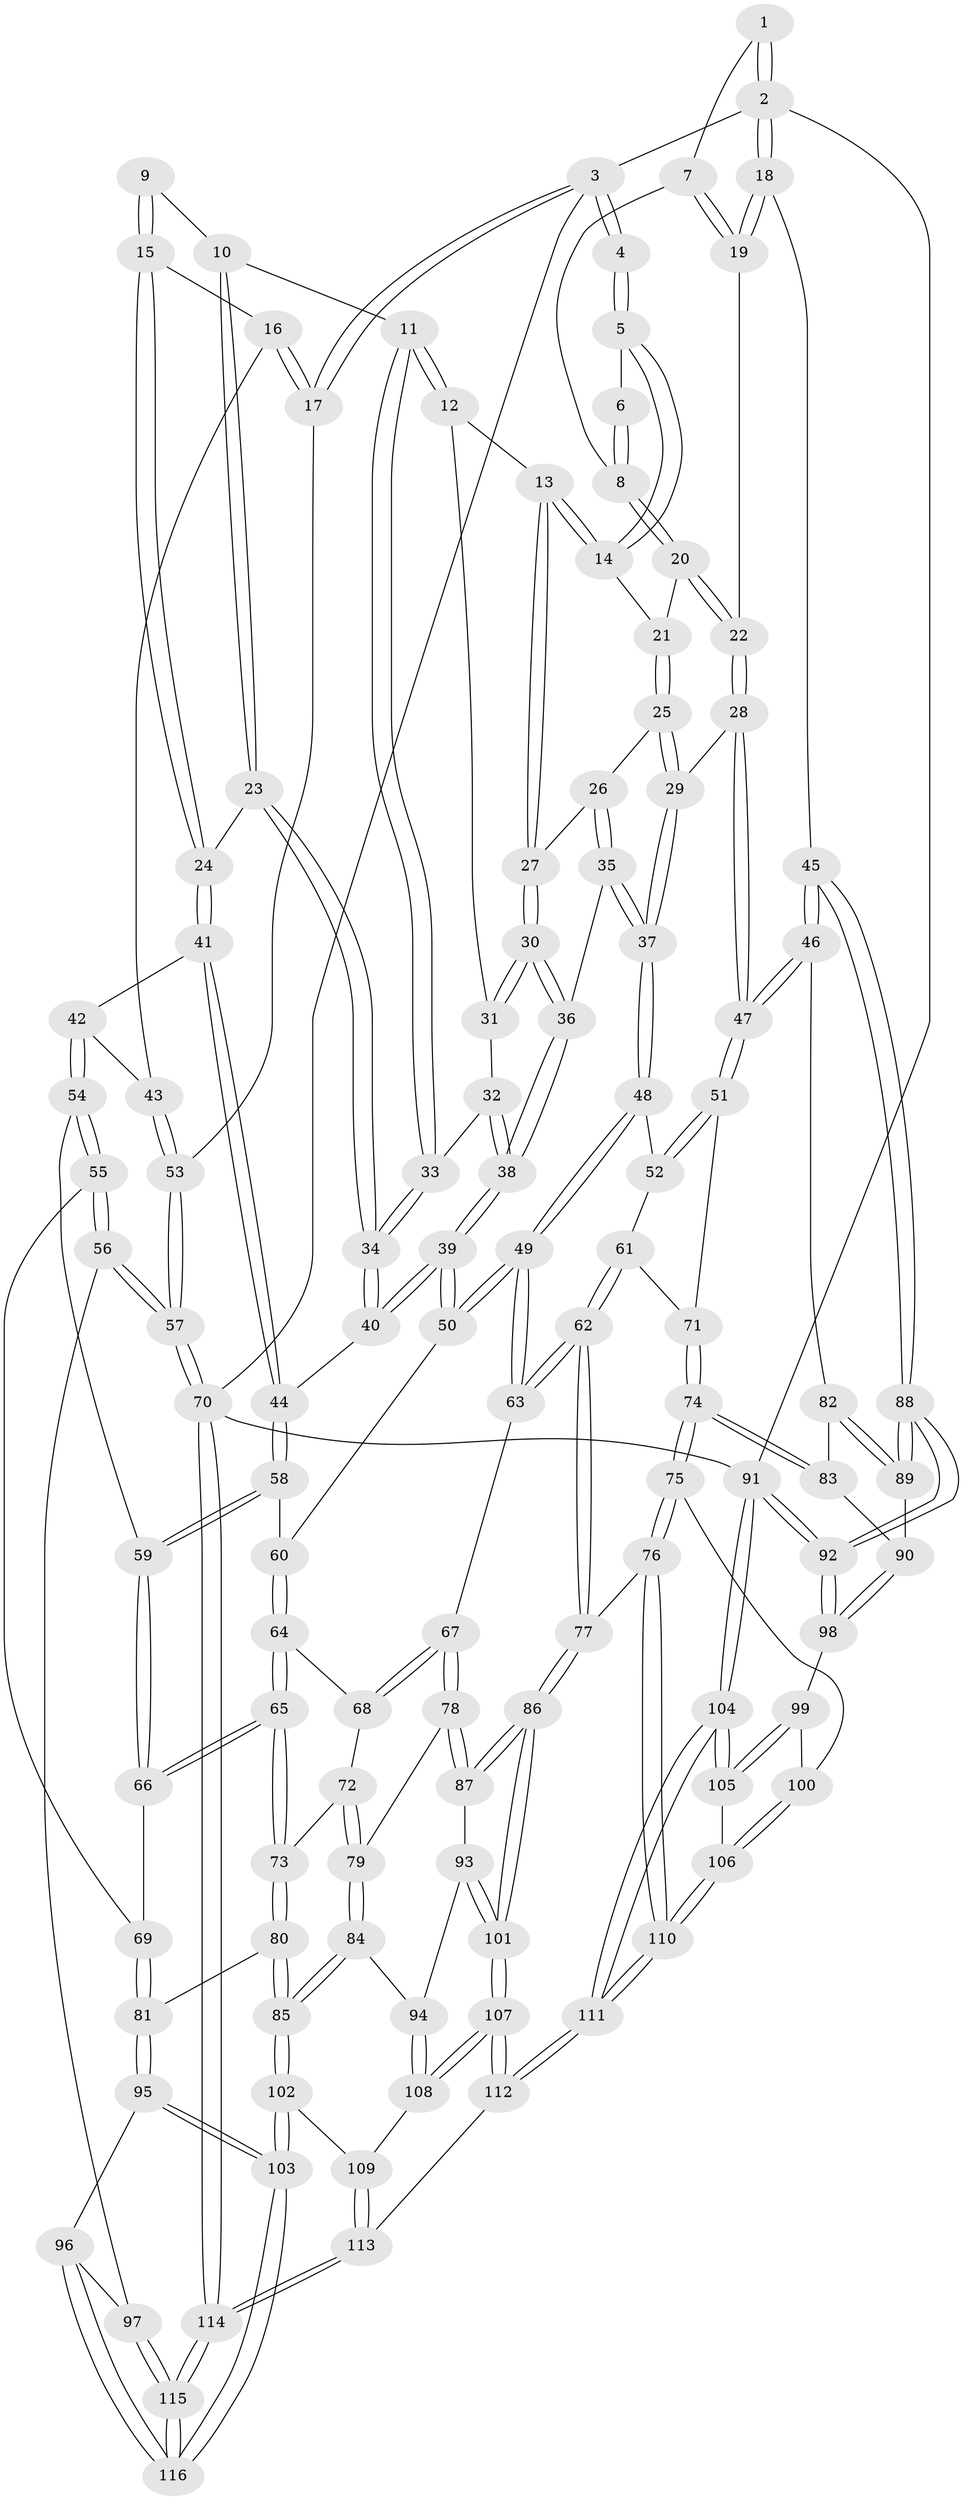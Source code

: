 // coarse degree distribution, {3: 0.11267605633802817, 6: 0.056338028169014086, 5: 0.4225352112676056, 4: 0.4084507042253521}
// Generated by graph-tools (version 1.1) at 2025/42/03/06/25 10:42:28]
// undirected, 116 vertices, 287 edges
graph export_dot {
graph [start="1"]
  node [color=gray90,style=filled];
  1 [pos="+1+0"];
  2 [pos="+1+0"];
  3 [pos="+0+0"];
  4 [pos="+0.26206598023605543+0"];
  5 [pos="+0.697852638274553+0"];
  6 [pos="+0.712327596146336+0"];
  7 [pos="+0.8944331561626689+0.06733052890123331"];
  8 [pos="+0.8371694375846388+0.06760578838747322"];
  9 [pos="+0.2636154778148545+0"];
  10 [pos="+0.2890862132253207+0.00943000660166881"];
  11 [pos="+0.39240146748934185+0.11369317662983441"];
  12 [pos="+0.4983420575454318+0.11493674533476794"];
  13 [pos="+0.5398186236861556+0.09930257360241147"];
  14 [pos="+0.6611145567502096+0"];
  15 [pos="+0+0.158805554302637"];
  16 [pos="+0+0.158787828071514"];
  17 [pos="+0+0.10190269619353716"];
  18 [pos="+1+0.18182483837631552"];
  19 [pos="+1+0.18341842691468396"];
  20 [pos="+0.8301287871567623+0.14220397469396873"];
  21 [pos="+0.7282306562261486+0.1353336759963611"];
  22 [pos="+0.8890418570915724+0.20634799754287717"];
  23 [pos="+0.14685123650379353+0.1790628473264345"];
  24 [pos="+0.12113238419509612+0.18703936844971042"];
  25 [pos="+0.6954820599096038+0.19487884713661874"];
  26 [pos="+0.6549859135846571+0.1992864013186727"];
  27 [pos="+0.6161929673428228+0.1841106606147854"];
  28 [pos="+0.8067537610902383+0.303638742575992"];
  29 [pos="+0.7726938670627734+0.3017325957757047"];
  30 [pos="+0.5405628499424524+0.28305847859246935"];
  31 [pos="+0.5074595513603823+0.18068225088461545"];
  32 [pos="+0.45865563977456236+0.2715428189291939"];
  33 [pos="+0.38076544370794596+0.18505492394735276"];
  34 [pos="+0.30155048111269556+0.3063205862639732"];
  35 [pos="+0.6211462522343226+0.31117889778630603"];
  36 [pos="+0.5364616563068847+0.3108131852783876"];
  37 [pos="+0.6914767026061517+0.35844683751570616"];
  38 [pos="+0.49919779583791873+0.34211682488033635"];
  39 [pos="+0.48044269134251266+0.3818233747701755"];
  40 [pos="+0.30479442006225915+0.33205262033042193"];
  41 [pos="+0.12011392905937633+0.3443347154072251"];
  42 [pos="+0.0727667059161425+0.39203040940263034"];
  43 [pos="+0.05761218966154182+0.38747410146365197"];
  44 [pos="+0.26656935354816363+0.38742952898623073"];
  45 [pos="+1+0.487589232247749"];
  46 [pos="+0.9529314174751822+0.5101190507542432"];
  47 [pos="+0.9299550541934534+0.5052760343648998"];
  48 [pos="+0.6690363773375818+0.4506600343208911"];
  49 [pos="+0.538369582879695+0.5078665327699803"];
  50 [pos="+0.49043646433051+0.41929960737138094"];
  51 [pos="+0.9204756429542689+0.5080955186536865"];
  52 [pos="+0.6990813274678792+0.4676454121426902"];
  53 [pos="+0+0.36741327062502105"];
  54 [pos="+0.10465650780032536+0.5107394815004722"];
  55 [pos="+0+0.6238184738258338"];
  56 [pos="+0+0.7207418832710804"];
  57 [pos="+0+0.7201566372447874"];
  58 [pos="+0.262171614285829+0.4317879845972077"];
  59 [pos="+0.15054622515968258+0.5079994456421887"];
  60 [pos="+0.3063305741872964+0.4852407356127585"];
  61 [pos="+0.7176843954806702+0.5885518161230677"];
  62 [pos="+0.6451861068494995+0.6553056048364344"];
  63 [pos="+0.528661584396098+0.5503228808743507"];
  64 [pos="+0.3258933085806172+0.5420115892821988"];
  65 [pos="+0.27332191453302074+0.6088535048561792"];
  66 [pos="+0.22950875451015681+0.5956893051348614"];
  67 [pos="+0.4884220998521579+0.5800580399249583"];
  68 [pos="+0.4198193561605661+0.5677008187572642"];
  69 [pos="+0.1674621638091309+0.644127034783374"];
  70 [pos="+0+1"];
  71 [pos="+0.836526345617441+0.5750086868642743"];
  72 [pos="+0.33535691326053335+0.6464716968233668"];
  73 [pos="+0.2782809789130012+0.6315992411105499"];
  74 [pos="+0.7580735048221923+0.7239112118453496"];
  75 [pos="+0.6997954339155452+0.7753165630830592"];
  76 [pos="+0.697166303895529+0.7757984921662368"];
  77 [pos="+0.6911353984514201+0.7736499985972095"];
  78 [pos="+0.4470985427758082+0.6888128492646347"];
  79 [pos="+0.42662275856909304+0.6987398815902095"];
  80 [pos="+0.25616535067068424+0.7530337434778684"];
  81 [pos="+0.23892611287268567+0.7522238944468362"];
  82 [pos="+0.9152500680954364+0.6475860259323668"];
  83 [pos="+0.8807459571630445+0.7055315466156197"];
  84 [pos="+0.3154569468124999+0.7969561540913748"];
  85 [pos="+0.31128484090959263+0.7970822292821657"];
  86 [pos="+0.5732169421352321+0.8238735993494749"];
  87 [pos="+0.5075804272316404+0.7653857001099177"];
  88 [pos="+1+0.8823249013359508"];
  89 [pos="+0.9556572133713165+0.7455815190391218"];
  90 [pos="+0.8964362261320571+0.7570924712135534"];
  91 [pos="+1+1"];
  92 [pos="+1+0.9070607639640103"];
  93 [pos="+0.41423821267611605+0.8194594579292408"];
  94 [pos="+0.3581681266109343+0.8289690168211363"];
  95 [pos="+0.1107813984830492+0.7830611607046676"];
  96 [pos="+0+0.7584666688276068"];
  97 [pos="+0+0.7482140082685461"];
  98 [pos="+0.8747347637188148+0.8104636357698202"];
  99 [pos="+0.8522370410987268+0.821951257037962"];
  100 [pos="+0.8145201091378614+0.8168305420840529"];
  101 [pos="+0.5600249704017496+0.8464379780085356"];
  102 [pos="+0.263478655706201+0.8993687931214884"];
  103 [pos="+0.21396886380323282+0.9474694724659153"];
  104 [pos="+1+1"];
  105 [pos="+0.8737897369499427+0.8782734890380949"];
  106 [pos="+0.8171080098373855+0.9237042923808847"];
  107 [pos="+0.5090744245446388+0.9622631026061105"];
  108 [pos="+0.4186410210491235+0.9084936881895206"];
  109 [pos="+0.34158844813351785+0.9496050640990614"];
  110 [pos="+0.7558818767258972+1"];
  111 [pos="+0.7650171842986409+1"];
  112 [pos="+0.5474532684820995+1"];
  113 [pos="+0.33841125803702193+1"];
  114 [pos="+0.18793438340253663+1"];
  115 [pos="+0.18345519695819668+1"];
  116 [pos="+0.18326507867806782+1"];
  1 -- 2;
  1 -- 2;
  1 -- 7;
  2 -- 3;
  2 -- 18;
  2 -- 18;
  2 -- 91;
  3 -- 4;
  3 -- 4;
  3 -- 17;
  3 -- 17;
  3 -- 70;
  4 -- 5;
  4 -- 5;
  5 -- 6;
  5 -- 14;
  5 -- 14;
  6 -- 8;
  6 -- 8;
  7 -- 8;
  7 -- 19;
  7 -- 19;
  8 -- 20;
  8 -- 20;
  9 -- 10;
  9 -- 15;
  9 -- 15;
  10 -- 11;
  10 -- 23;
  10 -- 23;
  11 -- 12;
  11 -- 12;
  11 -- 33;
  11 -- 33;
  12 -- 13;
  12 -- 31;
  13 -- 14;
  13 -- 14;
  13 -- 27;
  13 -- 27;
  14 -- 21;
  15 -- 16;
  15 -- 24;
  15 -- 24;
  16 -- 17;
  16 -- 17;
  16 -- 43;
  17 -- 53;
  18 -- 19;
  18 -- 19;
  18 -- 45;
  19 -- 22;
  20 -- 21;
  20 -- 22;
  20 -- 22;
  21 -- 25;
  21 -- 25;
  22 -- 28;
  22 -- 28;
  23 -- 24;
  23 -- 34;
  23 -- 34;
  24 -- 41;
  24 -- 41;
  25 -- 26;
  25 -- 29;
  25 -- 29;
  26 -- 27;
  26 -- 35;
  26 -- 35;
  27 -- 30;
  27 -- 30;
  28 -- 29;
  28 -- 47;
  28 -- 47;
  29 -- 37;
  29 -- 37;
  30 -- 31;
  30 -- 31;
  30 -- 36;
  30 -- 36;
  31 -- 32;
  32 -- 33;
  32 -- 38;
  32 -- 38;
  33 -- 34;
  33 -- 34;
  34 -- 40;
  34 -- 40;
  35 -- 36;
  35 -- 37;
  35 -- 37;
  36 -- 38;
  36 -- 38;
  37 -- 48;
  37 -- 48;
  38 -- 39;
  38 -- 39;
  39 -- 40;
  39 -- 40;
  39 -- 50;
  39 -- 50;
  40 -- 44;
  41 -- 42;
  41 -- 44;
  41 -- 44;
  42 -- 43;
  42 -- 54;
  42 -- 54;
  43 -- 53;
  43 -- 53;
  44 -- 58;
  44 -- 58;
  45 -- 46;
  45 -- 46;
  45 -- 88;
  45 -- 88;
  46 -- 47;
  46 -- 47;
  46 -- 82;
  47 -- 51;
  47 -- 51;
  48 -- 49;
  48 -- 49;
  48 -- 52;
  49 -- 50;
  49 -- 50;
  49 -- 63;
  49 -- 63;
  50 -- 60;
  51 -- 52;
  51 -- 52;
  51 -- 71;
  52 -- 61;
  53 -- 57;
  53 -- 57;
  54 -- 55;
  54 -- 55;
  54 -- 59;
  55 -- 56;
  55 -- 56;
  55 -- 69;
  56 -- 57;
  56 -- 57;
  56 -- 97;
  57 -- 70;
  57 -- 70;
  58 -- 59;
  58 -- 59;
  58 -- 60;
  59 -- 66;
  59 -- 66;
  60 -- 64;
  60 -- 64;
  61 -- 62;
  61 -- 62;
  61 -- 71;
  62 -- 63;
  62 -- 63;
  62 -- 77;
  62 -- 77;
  63 -- 67;
  64 -- 65;
  64 -- 65;
  64 -- 68;
  65 -- 66;
  65 -- 66;
  65 -- 73;
  65 -- 73;
  66 -- 69;
  67 -- 68;
  67 -- 68;
  67 -- 78;
  67 -- 78;
  68 -- 72;
  69 -- 81;
  69 -- 81;
  70 -- 114;
  70 -- 114;
  70 -- 91;
  71 -- 74;
  71 -- 74;
  72 -- 73;
  72 -- 79;
  72 -- 79;
  73 -- 80;
  73 -- 80;
  74 -- 75;
  74 -- 75;
  74 -- 83;
  74 -- 83;
  75 -- 76;
  75 -- 76;
  75 -- 100;
  76 -- 77;
  76 -- 110;
  76 -- 110;
  77 -- 86;
  77 -- 86;
  78 -- 79;
  78 -- 87;
  78 -- 87;
  79 -- 84;
  79 -- 84;
  80 -- 81;
  80 -- 85;
  80 -- 85;
  81 -- 95;
  81 -- 95;
  82 -- 83;
  82 -- 89;
  82 -- 89;
  83 -- 90;
  84 -- 85;
  84 -- 85;
  84 -- 94;
  85 -- 102;
  85 -- 102;
  86 -- 87;
  86 -- 87;
  86 -- 101;
  86 -- 101;
  87 -- 93;
  88 -- 89;
  88 -- 89;
  88 -- 92;
  88 -- 92;
  89 -- 90;
  90 -- 98;
  90 -- 98;
  91 -- 92;
  91 -- 92;
  91 -- 104;
  91 -- 104;
  92 -- 98;
  92 -- 98;
  93 -- 94;
  93 -- 101;
  93 -- 101;
  94 -- 108;
  94 -- 108;
  95 -- 96;
  95 -- 103;
  95 -- 103;
  96 -- 97;
  96 -- 116;
  96 -- 116;
  97 -- 115;
  97 -- 115;
  98 -- 99;
  99 -- 100;
  99 -- 105;
  99 -- 105;
  100 -- 106;
  100 -- 106;
  101 -- 107;
  101 -- 107;
  102 -- 103;
  102 -- 103;
  102 -- 109;
  103 -- 116;
  103 -- 116;
  104 -- 105;
  104 -- 105;
  104 -- 111;
  104 -- 111;
  105 -- 106;
  106 -- 110;
  106 -- 110;
  107 -- 108;
  107 -- 108;
  107 -- 112;
  107 -- 112;
  108 -- 109;
  109 -- 113;
  109 -- 113;
  110 -- 111;
  110 -- 111;
  111 -- 112;
  111 -- 112;
  112 -- 113;
  113 -- 114;
  113 -- 114;
  114 -- 115;
  114 -- 115;
  115 -- 116;
  115 -- 116;
}
